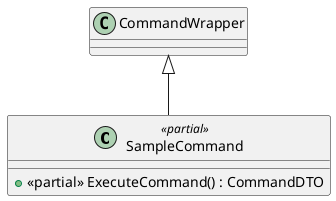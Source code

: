 @startuml
class SampleCommand <<partial>> {
    + <<partial>> ExecuteCommand() : CommandDTO
}
CommandWrapper <|-- SampleCommand
@enduml
